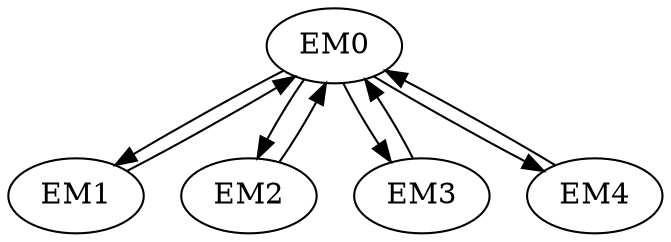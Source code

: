 digraph G {

"EM0" -> "EM1";
"EM0" -> "EM2";
"EM0" -> "EM3";
"EM0" -> "EM4";

"EM1" -> "EM0";
"EM2" -> "EM0";
"EM3" -> "EM0";
"EM4" -> "EM0";

}
